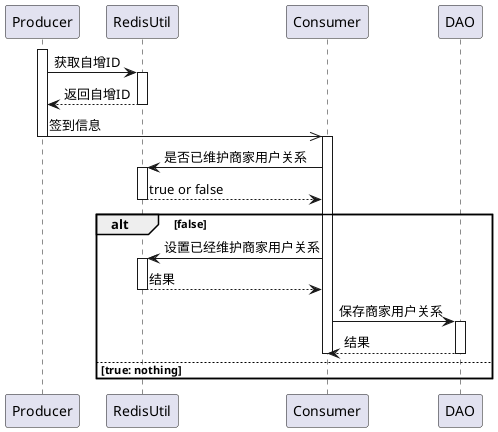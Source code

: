 @startuml
scale 1
activate Producer
Producer -> RedisUtil : 获取自增ID
activate RedisUtil
Producer <-- RedisUtil : 返回自增ID
deactivate RedisUtil
Producer ->> Consumer : 签到信息
deactivate Producer
activate Consumer
Consumer -> RedisUtil : 是否已维护商家用户关系
activate RedisUtil
Consumer <-- RedisUtil : true or false
deactivate RedisUtil

alt false
    Consumer -> RedisUtil : 设置已经维护商家用户关系
    activate RedisUtil
    Consumer <-- RedisUtil : 结果
    deactivate RedisUtil
    Consumer -> DAO : 保存商家用户关系
    activate DAO
    Consumer <-- DAO : 结果
    deactivate DAO
    deactivate Consumer

else true: nothing

end

@enduml